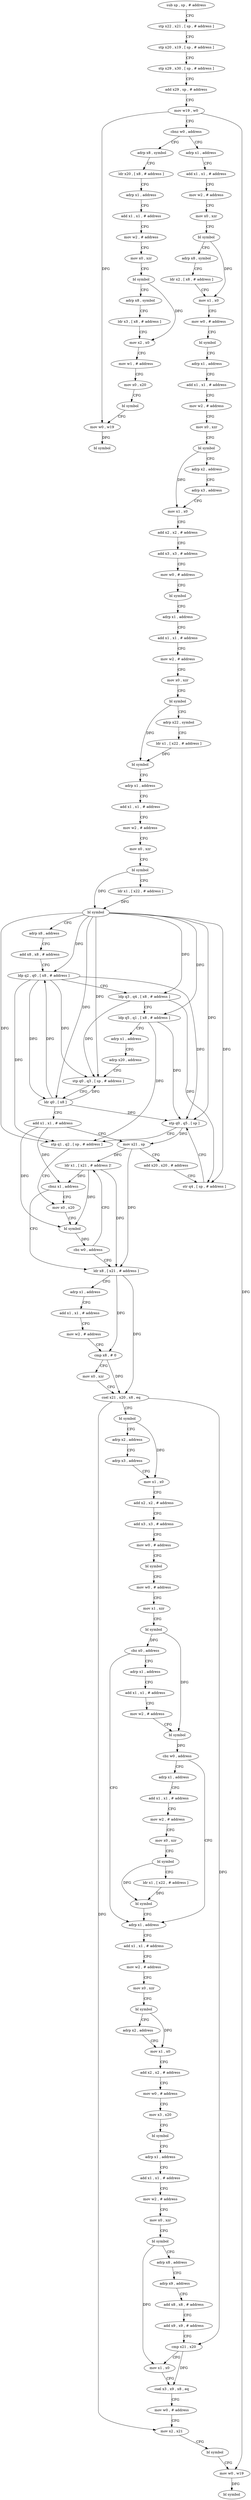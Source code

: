 digraph "func" {
"4199820" [label = "sub sp , sp , # address" ]
"4199824" [label = "stp x22 , x21 , [ sp , # address ]" ]
"4199828" [label = "stp x20 , x19 , [ sp , # address ]" ]
"4199832" [label = "stp x29 , x30 , [ sp , # address ]" ]
"4199836" [label = "add x29 , sp , # address" ]
"4199840" [label = "mov w19 , w0" ]
"4199844" [label = "cbnz w0 , address" ]
"4200312" [label = "adrp x8 , symbol" ]
"4199848" [label = "adrp x1 , address" ]
"4200316" [label = "ldr x20 , [ x8 , # address ]" ]
"4200320" [label = "adrp x1 , address" ]
"4200324" [label = "add x1 , x1 , # address" ]
"4200328" [label = "mov w2 , # address" ]
"4200332" [label = "mov x0 , xzr" ]
"4200336" [label = "bl symbol" ]
"4200340" [label = "adrp x8 , symbol" ]
"4200344" [label = "ldr x3 , [ x8 , # address ]" ]
"4200348" [label = "mov x2 , x0" ]
"4200352" [label = "mov w1 , # address" ]
"4200356" [label = "mov x0 , x20" ]
"4200360" [label = "bl symbol" ]
"4200364" [label = "mov w0 , w19" ]
"4200368" [label = "bl symbol" ]
"4199852" [label = "add x1 , x1 , # address" ]
"4199856" [label = "mov w2 , # address" ]
"4199860" [label = "mov x0 , xzr" ]
"4199864" [label = "bl symbol" ]
"4199868" [label = "adrp x8 , symbol" ]
"4199872" [label = "ldr x2 , [ x8 , # address ]" ]
"4199876" [label = "mov x1 , x0" ]
"4199880" [label = "mov w0 , # address" ]
"4199884" [label = "bl symbol" ]
"4199888" [label = "adrp x1 , address" ]
"4199892" [label = "add x1 , x1 , # address" ]
"4199896" [label = "mov w2 , # address" ]
"4199900" [label = "mov x0 , xzr" ]
"4199904" [label = "bl symbol" ]
"4199908" [label = "adrp x2 , address" ]
"4199912" [label = "adrp x3 , address" ]
"4199916" [label = "mov x1 , x0" ]
"4199920" [label = "add x2 , x2 , # address" ]
"4199924" [label = "add x3 , x3 , # address" ]
"4199928" [label = "mov w0 , # address" ]
"4199932" [label = "bl symbol" ]
"4199936" [label = "adrp x1 , address" ]
"4199940" [label = "add x1 , x1 , # address" ]
"4199944" [label = "mov w2 , # address" ]
"4199948" [label = "mov x0 , xzr" ]
"4199952" [label = "bl symbol" ]
"4199956" [label = "adrp x22 , symbol" ]
"4199960" [label = "ldr x1 , [ x22 , # address ]" ]
"4199964" [label = "bl symbol" ]
"4199968" [label = "adrp x1 , address" ]
"4199972" [label = "add x1 , x1 , # address" ]
"4199976" [label = "mov w2 , # address" ]
"4199980" [label = "mov x0 , xzr" ]
"4199984" [label = "bl symbol" ]
"4199988" [label = "ldr x1 , [ x22 , # address ]" ]
"4199992" [label = "bl symbol" ]
"4199996" [label = "adrp x8 , address" ]
"4200000" [label = "add x8 , x8 , # address" ]
"4200004" [label = "ldp q2 , q0 , [ x8 , # address ]" ]
"4200008" [label = "ldp q3 , q4 , [ x8 , # address ]" ]
"4200012" [label = "ldp q5 , q1 , [ x8 , # address ]" ]
"4200016" [label = "adrp x1 , address" ]
"4200020" [label = "adrp x20 , address" ]
"4200024" [label = "stp q0 , q3 , [ sp , # address ]" ]
"4200028" [label = "ldr q0 , [ x8 ]" ]
"4200032" [label = "add x1 , x1 , # address" ]
"4200036" [label = "mov x21 , sp" ]
"4200040" [label = "add x20 , x20 , # address" ]
"4200044" [label = "str q4 , [ sp , # address ]" ]
"4200048" [label = "stp q0 , q5 , [ sp ]" ]
"4200052" [label = "stp q1 , q2 , [ sp , # address ]" ]
"4200056" [label = "mov x0 , x20" ]
"4200076" [label = "ldr x8 , [ x21 , # address ]" ]
"4200080" [label = "adrp x1 , address" ]
"4200084" [label = "add x1 , x1 , # address" ]
"4200088" [label = "mov w2 , # address" ]
"4200092" [label = "cmp x8 , # 0" ]
"4200096" [label = "mov x0 , xzr" ]
"4200100" [label = "csel x21 , x20 , x8 , eq" ]
"4200104" [label = "bl symbol" ]
"4200108" [label = "adrp x2 , address" ]
"4200112" [label = "adrp x3 , address" ]
"4200116" [label = "mov x1 , x0" ]
"4200120" [label = "add x2 , x2 , # address" ]
"4200124" [label = "add x3 , x3 , # address" ]
"4200128" [label = "mov w0 , # address" ]
"4200132" [label = "bl symbol" ]
"4200136" [label = "mov w0 , # address" ]
"4200140" [label = "mov x1 , xzr" ]
"4200144" [label = "bl symbol" ]
"4200148" [label = "cbz x0 , address" ]
"4200200" [label = "adrp x1 , address" ]
"4200152" [label = "adrp x1 , address" ]
"4200068" [label = "ldr x1 , [ x21 , # address ]!" ]
"4200072" [label = "cbnz x1 , address" ]
"4200204" [label = "add x1 , x1 , # address" ]
"4200208" [label = "mov w2 , # address" ]
"4200212" [label = "mov x0 , xzr" ]
"4200216" [label = "bl symbol" ]
"4200220" [label = "adrp x2 , address" ]
"4200224" [label = "mov x1 , x0" ]
"4200228" [label = "add x2 , x2 , # address" ]
"4200232" [label = "mov w0 , # address" ]
"4200236" [label = "mov x3 , x20" ]
"4200240" [label = "bl symbol" ]
"4200244" [label = "adrp x1 , address" ]
"4200248" [label = "add x1 , x1 , # address" ]
"4200252" [label = "mov w2 , # address" ]
"4200256" [label = "mov x0 , xzr" ]
"4200260" [label = "bl symbol" ]
"4200264" [label = "adrp x8 , address" ]
"4200268" [label = "adrp x9 , address" ]
"4200272" [label = "add x8 , x8 , # address" ]
"4200276" [label = "add x9 , x9 , # address" ]
"4200280" [label = "cmp x21 , x20" ]
"4200284" [label = "mov x1 , x0" ]
"4200288" [label = "csel x3 , x9 , x8 , eq" ]
"4200292" [label = "mov w0 , # address" ]
"4200296" [label = "mov x2 , x21" ]
"4200300" [label = "bl symbol" ]
"4200304" [label = "mov w0 , w19" ]
"4200308" [label = "bl symbol" ]
"4200156" [label = "add x1 , x1 , # address" ]
"4200160" [label = "mov w2 , # address" ]
"4200164" [label = "bl symbol" ]
"4200168" [label = "cbz w0 , address" ]
"4200172" [label = "adrp x1 , address" ]
"4200060" [label = "bl symbol" ]
"4200064" [label = "cbz w0 , address" ]
"4200176" [label = "add x1 , x1 , # address" ]
"4200180" [label = "mov w2 , # address" ]
"4200184" [label = "mov x0 , xzr" ]
"4200188" [label = "bl symbol" ]
"4200192" [label = "ldr x1 , [ x22 , # address ]" ]
"4200196" [label = "bl symbol" ]
"4199820" -> "4199824" [ label = "CFG" ]
"4199824" -> "4199828" [ label = "CFG" ]
"4199828" -> "4199832" [ label = "CFG" ]
"4199832" -> "4199836" [ label = "CFG" ]
"4199836" -> "4199840" [ label = "CFG" ]
"4199840" -> "4199844" [ label = "CFG" ]
"4199840" -> "4200364" [ label = "DFG" ]
"4199840" -> "4200304" [ label = "DFG" ]
"4199844" -> "4200312" [ label = "CFG" ]
"4199844" -> "4199848" [ label = "CFG" ]
"4200312" -> "4200316" [ label = "CFG" ]
"4199848" -> "4199852" [ label = "CFG" ]
"4200316" -> "4200320" [ label = "CFG" ]
"4200320" -> "4200324" [ label = "CFG" ]
"4200324" -> "4200328" [ label = "CFG" ]
"4200328" -> "4200332" [ label = "CFG" ]
"4200332" -> "4200336" [ label = "CFG" ]
"4200336" -> "4200340" [ label = "CFG" ]
"4200336" -> "4200348" [ label = "DFG" ]
"4200340" -> "4200344" [ label = "CFG" ]
"4200344" -> "4200348" [ label = "CFG" ]
"4200348" -> "4200352" [ label = "CFG" ]
"4200352" -> "4200356" [ label = "CFG" ]
"4200356" -> "4200360" [ label = "CFG" ]
"4200360" -> "4200364" [ label = "CFG" ]
"4200364" -> "4200368" [ label = "DFG" ]
"4199852" -> "4199856" [ label = "CFG" ]
"4199856" -> "4199860" [ label = "CFG" ]
"4199860" -> "4199864" [ label = "CFG" ]
"4199864" -> "4199868" [ label = "CFG" ]
"4199864" -> "4199876" [ label = "DFG" ]
"4199868" -> "4199872" [ label = "CFG" ]
"4199872" -> "4199876" [ label = "CFG" ]
"4199876" -> "4199880" [ label = "CFG" ]
"4199880" -> "4199884" [ label = "CFG" ]
"4199884" -> "4199888" [ label = "CFG" ]
"4199888" -> "4199892" [ label = "CFG" ]
"4199892" -> "4199896" [ label = "CFG" ]
"4199896" -> "4199900" [ label = "CFG" ]
"4199900" -> "4199904" [ label = "CFG" ]
"4199904" -> "4199908" [ label = "CFG" ]
"4199904" -> "4199916" [ label = "DFG" ]
"4199908" -> "4199912" [ label = "CFG" ]
"4199912" -> "4199916" [ label = "CFG" ]
"4199916" -> "4199920" [ label = "CFG" ]
"4199920" -> "4199924" [ label = "CFG" ]
"4199924" -> "4199928" [ label = "CFG" ]
"4199928" -> "4199932" [ label = "CFG" ]
"4199932" -> "4199936" [ label = "CFG" ]
"4199936" -> "4199940" [ label = "CFG" ]
"4199940" -> "4199944" [ label = "CFG" ]
"4199944" -> "4199948" [ label = "CFG" ]
"4199948" -> "4199952" [ label = "CFG" ]
"4199952" -> "4199956" [ label = "CFG" ]
"4199952" -> "4199964" [ label = "DFG" ]
"4199956" -> "4199960" [ label = "CFG" ]
"4199960" -> "4199964" [ label = "DFG" ]
"4199964" -> "4199968" [ label = "CFG" ]
"4199968" -> "4199972" [ label = "CFG" ]
"4199972" -> "4199976" [ label = "CFG" ]
"4199976" -> "4199980" [ label = "CFG" ]
"4199980" -> "4199984" [ label = "CFG" ]
"4199984" -> "4199988" [ label = "CFG" ]
"4199984" -> "4199992" [ label = "DFG" ]
"4199988" -> "4199992" [ label = "DFG" ]
"4199992" -> "4199996" [ label = "CFG" ]
"4199992" -> "4200004" [ label = "DFG" ]
"4199992" -> "4200024" [ label = "DFG" ]
"4199992" -> "4200028" [ label = "DFG" ]
"4199992" -> "4200048" [ label = "DFG" ]
"4199992" -> "4200012" [ label = "DFG" ]
"4199992" -> "4200052" [ label = "DFG" ]
"4199992" -> "4200008" [ label = "DFG" ]
"4199992" -> "4200044" [ label = "DFG" ]
"4199996" -> "4200000" [ label = "CFG" ]
"4200000" -> "4200004" [ label = "CFG" ]
"4200004" -> "4200008" [ label = "CFG" ]
"4200004" -> "4200024" [ label = "DFG" ]
"4200004" -> "4200028" [ label = "DFG" ]
"4200004" -> "4200048" [ label = "DFG" ]
"4200004" -> "4200052" [ label = "DFG" ]
"4200008" -> "4200012" [ label = "CFG" ]
"4200008" -> "4200024" [ label = "DFG" ]
"4200008" -> "4200044" [ label = "DFG" ]
"4200012" -> "4200016" [ label = "CFG" ]
"4200012" -> "4200048" [ label = "DFG" ]
"4200012" -> "4200052" [ label = "DFG" ]
"4200016" -> "4200020" [ label = "CFG" ]
"4200020" -> "4200024" [ label = "CFG" ]
"4200024" -> "4200028" [ label = "CFG" ]
"4200028" -> "4200032" [ label = "CFG" ]
"4200028" -> "4200004" [ label = "DFG" ]
"4200028" -> "4200024" [ label = "DFG" ]
"4200028" -> "4200048" [ label = "DFG" ]
"4200032" -> "4200036" [ label = "CFG" ]
"4200032" -> "4200060" [ label = "DFG" ]
"4200032" -> "4200072" [ label = "DFG" ]
"4200036" -> "4200040" [ label = "CFG" ]
"4200036" -> "4200076" [ label = "DFG" ]
"4200036" -> "4200068" [ label = "DFG" ]
"4200040" -> "4200044" [ label = "CFG" ]
"4200044" -> "4200048" [ label = "CFG" ]
"4200048" -> "4200052" [ label = "CFG" ]
"4200048" -> "4200036" [ label = "DFG" ]
"4200052" -> "4200056" [ label = "CFG" ]
"4200056" -> "4200060" [ label = "CFG" ]
"4200076" -> "4200080" [ label = "CFG" ]
"4200076" -> "4200092" [ label = "DFG" ]
"4200076" -> "4200100" [ label = "DFG" ]
"4200080" -> "4200084" [ label = "CFG" ]
"4200084" -> "4200088" [ label = "CFG" ]
"4200088" -> "4200092" [ label = "CFG" ]
"4200092" -> "4200096" [ label = "CFG" ]
"4200092" -> "4200100" [ label = "DFG" ]
"4200096" -> "4200100" [ label = "CFG" ]
"4200100" -> "4200104" [ label = "CFG" ]
"4200100" -> "4200280" [ label = "DFG" ]
"4200100" -> "4200296" [ label = "DFG" ]
"4200104" -> "4200108" [ label = "CFG" ]
"4200104" -> "4200116" [ label = "DFG" ]
"4200108" -> "4200112" [ label = "CFG" ]
"4200112" -> "4200116" [ label = "CFG" ]
"4200116" -> "4200120" [ label = "CFG" ]
"4200120" -> "4200124" [ label = "CFG" ]
"4200124" -> "4200128" [ label = "CFG" ]
"4200128" -> "4200132" [ label = "CFG" ]
"4200132" -> "4200136" [ label = "CFG" ]
"4200136" -> "4200140" [ label = "CFG" ]
"4200140" -> "4200144" [ label = "CFG" ]
"4200144" -> "4200148" [ label = "DFG" ]
"4200144" -> "4200164" [ label = "DFG" ]
"4200148" -> "4200200" [ label = "CFG" ]
"4200148" -> "4200152" [ label = "CFG" ]
"4200200" -> "4200204" [ label = "CFG" ]
"4200152" -> "4200156" [ label = "CFG" ]
"4200068" -> "4200072" [ label = "DFG" ]
"4200068" -> "4200060" [ label = "DFG" ]
"4200068" -> "4200076" [ label = "DFG" ]
"4200072" -> "4200056" [ label = "CFG" ]
"4200072" -> "4200076" [ label = "CFG" ]
"4200204" -> "4200208" [ label = "CFG" ]
"4200208" -> "4200212" [ label = "CFG" ]
"4200212" -> "4200216" [ label = "CFG" ]
"4200216" -> "4200220" [ label = "CFG" ]
"4200216" -> "4200224" [ label = "DFG" ]
"4200220" -> "4200224" [ label = "CFG" ]
"4200224" -> "4200228" [ label = "CFG" ]
"4200228" -> "4200232" [ label = "CFG" ]
"4200232" -> "4200236" [ label = "CFG" ]
"4200236" -> "4200240" [ label = "CFG" ]
"4200240" -> "4200244" [ label = "CFG" ]
"4200244" -> "4200248" [ label = "CFG" ]
"4200248" -> "4200252" [ label = "CFG" ]
"4200252" -> "4200256" [ label = "CFG" ]
"4200256" -> "4200260" [ label = "CFG" ]
"4200260" -> "4200264" [ label = "CFG" ]
"4200260" -> "4200284" [ label = "DFG" ]
"4200264" -> "4200268" [ label = "CFG" ]
"4200268" -> "4200272" [ label = "CFG" ]
"4200272" -> "4200276" [ label = "CFG" ]
"4200276" -> "4200280" [ label = "CFG" ]
"4200280" -> "4200284" [ label = "CFG" ]
"4200280" -> "4200288" [ label = "DFG" ]
"4200284" -> "4200288" [ label = "CFG" ]
"4200288" -> "4200292" [ label = "CFG" ]
"4200292" -> "4200296" [ label = "CFG" ]
"4200296" -> "4200300" [ label = "CFG" ]
"4200300" -> "4200304" [ label = "CFG" ]
"4200304" -> "4200308" [ label = "DFG" ]
"4200156" -> "4200160" [ label = "CFG" ]
"4200160" -> "4200164" [ label = "CFG" ]
"4200164" -> "4200168" [ label = "DFG" ]
"4200168" -> "4200200" [ label = "CFG" ]
"4200168" -> "4200172" [ label = "CFG" ]
"4200172" -> "4200176" [ label = "CFG" ]
"4200060" -> "4200064" [ label = "DFG" ]
"4200064" -> "4200076" [ label = "CFG" ]
"4200064" -> "4200068" [ label = "CFG" ]
"4200176" -> "4200180" [ label = "CFG" ]
"4200180" -> "4200184" [ label = "CFG" ]
"4200184" -> "4200188" [ label = "CFG" ]
"4200188" -> "4200192" [ label = "CFG" ]
"4200188" -> "4200196" [ label = "DFG" ]
"4200192" -> "4200196" [ label = "DFG" ]
"4200196" -> "4200200" [ label = "CFG" ]
}
